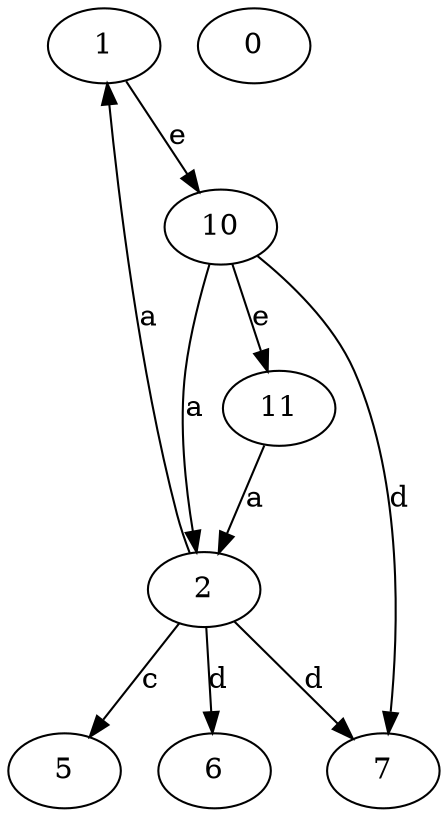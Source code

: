 strict digraph  {
1;
0;
2;
5;
6;
7;
10;
11;
1 -> 10  [label=e];
2 -> 1  [label=a];
2 -> 5  [label=c];
2 -> 6  [label=d];
2 -> 7  [label=d];
10 -> 2  [label=a];
10 -> 7  [label=d];
10 -> 11  [label=e];
11 -> 2  [label=a];
}

